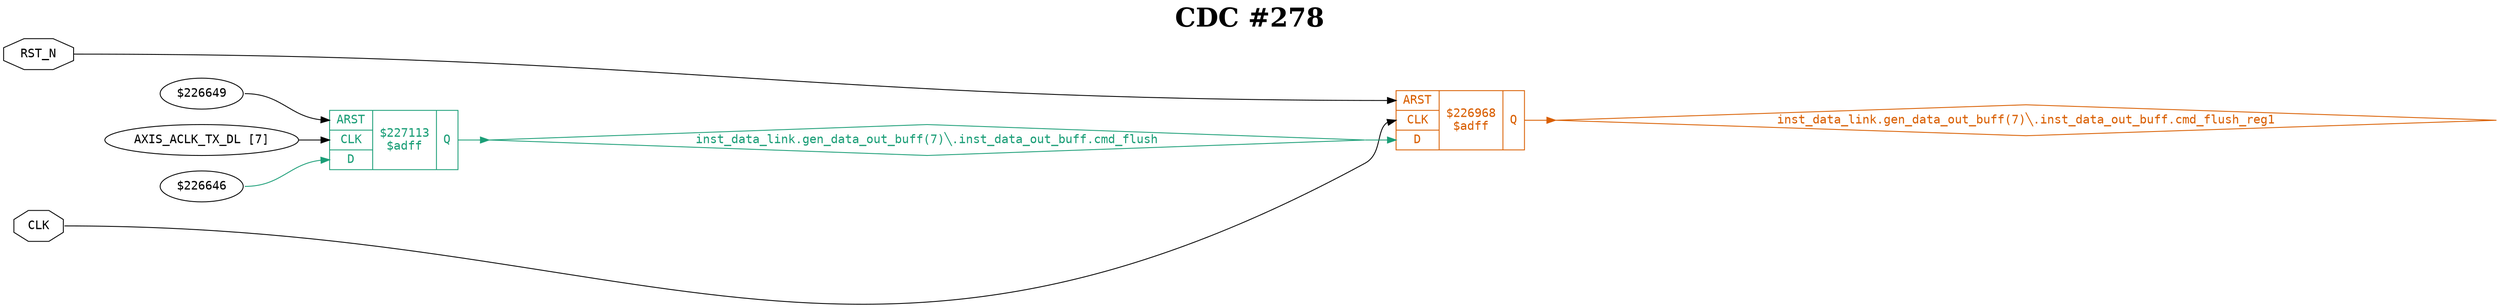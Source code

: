 digraph "spacefibre_light_top" {
label=<<b>CDC #278</b>>;
labelloc="t"
fontsize="30"
node ["fontname"="Courier"]
edge ["fontname"="Courier"]
rankdir="LR";
remincross=true;
n1 [ shape=octagon, label="CLK", color="black", fontcolor="black", href="/src/ip_spacefibre_light_top/spacefibre_light_top.vhd#45" ];
n2 [ shape=octagon, label="RST_N", color="black", fontcolor="black", href="/src/ip_spacefibre_light_top/spacefibre_light_top.vhd#44" ];
n3 [ shape=diamond, label="inst_data_link.gen_data_out_buff(7)&#9586;.inst_data_out_buff.cmd_flush", colorscheme="dark28", color="1", fontcolor="1", href="/src/module_data_link/data_out_buf.vhd#140" ];
n4 [ shape=diamond, label="inst_data_link.gen_data_out_buff(7)&#9586;.inst_data_out_buff.cmd_flush_reg1", colorscheme="dark28", color="2", fontcolor="2", href="/src/module_data_link/data_out_buf.vhd#141" ];
{ rank="source"; n1; n2;}
{ rank="sink";}
v0 [ label="$226649" ];
v1 [ label="AXIS_ACLK_TX_DL [7]" ];
v2 [ label="$226646" ];
c8 [ shape=record, label="{{<p5> ARST|<p1> CLK|<p6> D}|$227113\n$adff|{<p7> Q}}", colorscheme="dark28", color="1", fontcolor="1" , href="/src/module_data_link/data_out_buf.vhd#266"  ];
c9 [ shape=record, label="{{<p5> ARST|<p1> CLK|<p6> D}|$226968\n$adff|{<p7> Q}}", colorscheme="dark28", color="2", fontcolor="2" , href="/src/module_data_link/data_out_buf.vhd#252"  ];
n1:e -> c9:p1:w [color="black", fontcolor="black", label=""];
n2:e -> c9:p5:w [color="black", fontcolor="black", label=""];
c8:p7:e -> n3:w [colorscheme="dark28", color="1", fontcolor="1", label=""];
n3:e -> c9:p6:w [colorscheme="dark28", color="1", fontcolor="1", label=""];
c9:p7:e -> n4:w [colorscheme="dark28", color="2", fontcolor="2", label=""];
v0:e -> c8:p5:w [color="black", fontcolor="black", label=""];
v1:e -> c8:p1:w [color="black", fontcolor="black", label=""];
v2:e -> c8:p6:w [colorscheme="dark28", color="1", fontcolor="1", label=""];
}
